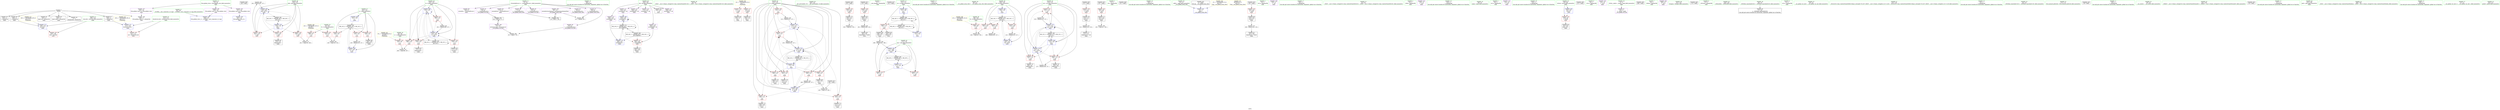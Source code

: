 digraph "SVFG" {
	label="SVFG";

	Node0x557d94ae6d80 [shape=record,color=grey,label="{NodeID: 0\nNullPtr}"];
	Node0x557d94ae6d80 -> Node0x557d94c03500[style=solid];
	Node0x557d94ae6d80 -> Node0x557d94c03600[style=solid];
	Node0x557d94ae6d80 -> Node0x557d94c036d0[style=solid];
	Node0x557d94ae6d80 -> Node0x557d94c037a0[style=solid];
	Node0x557d94ae6d80 -> Node0x557d94c03870[style=solid];
	Node0x557d94ae6d80 -> Node0x557d94c03940[style=solid];
	Node0x557d94ae6d80 -> Node0x557d94c09950[style=solid];
	Node0x557d94c34b10 [shape=record,color=black,label="{NodeID: 346\n140 = PHI()\n}"];
	Node0x557d94c11050 [shape=record,color=grey,label="{NodeID: 263\n302 = Binary(301, 157, )\n}"];
	Node0x557d94c11050 -> Node0x557d94c0ad00[style=solid];
	Node0x557d94c0a9c0 [shape=record,color=blue,label="{NodeID: 180\n123\<--126\nk\<--\nmain\n}"];
	Node0x557d94c0a9c0 -> Node0x557d94c08f30[style=dashed];
	Node0x557d94c0a9c0 -> Node0x557d94c09000[style=dashed];
	Node0x557d94c0a9c0 -> Node0x557d94c090d0[style=dashed];
	Node0x557d94c0a9c0 -> Node0x557d94c091a0[style=dashed];
	Node0x557d94c0a9c0 -> Node0x557d94c0a9c0[style=dashed];
	Node0x557d94c0a9c0 -> Node0x557d94c0ab60[style=dashed];
	Node0x557d94c0a9c0 -> Node0x557d94c1e800[style=dashed];
	Node0x557d94c01ca0 [shape=record,color=purple,label="{NodeID: 97\n84\<--8\n\<--_Z5wordsB5cxx11\n__cxx_global_array_dtor\n}"];
	Node0x557d94c01ca0 -> Node0x557d94c11350[style=solid];
	Node0x557d94bf2040 [shape=record,color=green,label="{NodeID: 14\n169\<--1\n\<--dummyObj\nCan only get source location for instruction, argument, global var or function.}"];
	Node0x557d94c02890 [shape=record,color=purple,label="{NodeID: 111\n218\<--105\narrayidx33\<--ok\nmain\n}"];
	Node0x557d94c02890 -> Node0x557d94c0a0d0[style=solid];
	Node0x557d94bf0c80 [shape=record,color=green,label="{NodeID: 28\n59\<--60\n_ZNSt7__cxx1112basic_stringIcSt11char_traitsIcESaIcEEC1Ev\<--_ZNSt7__cxx1112basic_stringIcSt11char_traitsIcESaIcEEC1Ev_field_insensitive\n}"];
	Node0x557d94c07c80 [shape=record,color=red,label="{NodeID: 125\n155\<--101\n\<--i\nmain\n}"];
	Node0x557d94c07c80 -> Node0x557d94c0ffd0[style=solid];
	Node0x557d94c016f0 [shape=record,color=green,label="{NodeID: 42\n111\<--112\nehselector.slot\<--ehselector.slot_field_insensitive\nmain\n}"];
	Node0x557d94c016f0 -> Node0x557d94c08090[style=solid];
	Node0x557d94c016f0 -> Node0x557d94c0a340[style=solid];
	Node0x557d94c25620 [shape=record,color=yellow,style=double,label="{NodeID: 305\n4V_1 = ENCHI(MR_4V_0)\npts\{1 \}\nFun[main]}"];
	Node0x557d94c25620 -> Node0x557d94c07530[style=dashed];
	Node0x557d94c25620 -> Node0x557d94c07600[style=dashed];
	Node0x557d94c087e0 [shape=record,color=red,label="{NodeID: 139\n221\<--115\n\<--j\nmain\n}"];
	Node0x557d94c087e0 -> Node0x557d94c105d0[style=solid];
	Node0x557d94c03300 [shape=record,color=green,label="{NodeID: 56\n340\<--341\n__gxx_personality_v0\<--__gxx_personality_v0_field_insensitive\n}"];
	Node0x557d94c09340 [shape=record,color=red,label="{NodeID: 153\n202\<--201\n\<--call23\nmain\n}"];
	Node0x557d94c09340 -> Node0x557d94c04190[style=solid];
	Node0x557d94c03f20 [shape=record,color=black,label="{NodeID: 70\n186\<--185\nconv15\<--\nmain\n}"];
	Node0x557d94c0fcd0 [shape=record,color=grey,label="{NodeID: 250\n281 = Binary(280, 216, )\n}"];
	Node0x557d94c0fcd0 -> Node0x557d94c04c20[style=solid];
	Node0x557d94c09f30 [shape=record,color=blue,label="{NodeID: 167\n115\<--126\nj\<--\nmain\n}"];
	Node0x557d94c09f30 -> Node0x557d94c083d0[style=dashed];
	Node0x557d94c09f30 -> Node0x557d94c084a0[style=dashed];
	Node0x557d94c09f30 -> Node0x557d94c08570[style=dashed];
	Node0x557d94c09f30 -> Node0x557d94c088b0[style=dashed];
	Node0x557d94c09f30 -> Node0x557d94c08980[style=dashed];
	Node0x557d94c09f30 -> Node0x557d94c0a000[style=dashed];
	Node0x557d94c09f30 -> Node0x557d94c0a680[style=dashed];
	Node0x557d94c09f30 -> Node0x557d94c1d400[style=dashed];
	Node0x557d94c04a80 [shape=record,color=black,label="{NodeID: 84\n277\<--276\nconv60\<--\nmain\n}"];
	Node0x557d94be2bd0 [shape=record,color=green,label="{NodeID: 1\n7\<--1\n__dso_handle\<--dummyObj\nGlob }"];
	Node0x557d94c34c10 [shape=record,color=black,label="{NodeID: 347\n141 = PHI()\n}"];
	Node0x557d94c111d0 [shape=record,color=grey,label="{NodeID: 264\n146 = cmp(144, 145, )\n}"];
	Node0x557d94c0aa90 [shape=record,color=blue,label="{NodeID: 181\n121\<--168\nco\<--\nmain\n}"];
	Node0x557d94c0aa90 -> Node0x557d94c22d00[style=dashed];
	Node0x557d94c01d70 [shape=record,color=purple,label="{NodeID: 98\n150\<--8\narrayidx\<--_Z5wordsB5cxx11\nmain\n}"];
	Node0x557d94bf2110 [shape=record,color=green,label="{NodeID: 15\n170\<--1\n\<--dummyObj\nCan only get source location for instruction, argument, global var or function.}"];
	Node0x557d94c02960 [shape=record,color=purple,label="{NodeID: 112\n240\<--105\narrayidx38\<--ok\nmain\n}"];
	Node0x557d94bf0d50 [shape=record,color=green,label="{NodeID: 29\n66\<--67\n__cxx_global_array_dtor\<--__cxx_global_array_dtor_field_insensitive\n}"];
	Node0x557d94c07d50 [shape=record,color=red,label="{NodeID: 126\n162\<--103\n\<--i6\nmain\n}"];
	Node0x557d94c07d50 -> Node0x557d94c06770[style=solid];
	Node0x557d94c017c0 [shape=record,color=green,label="{NodeID: 43\n113\<--114\ncur\<--cur_field_insensitive\nmain\n}"];
	Node0x557d94c017c0 -> Node0x557d94c08160[style=solid];
	Node0x557d94c017c0 -> Node0x557d94c08230[style=solid];
	Node0x557d94c017c0 -> Node0x557d94c08300[style=solid];
	Node0x557d94c017c0 -> Node0x557d94c09e60[style=solid];
	Node0x557d94c017c0 -> Node0x557d94c0a410[style=solid];
	Node0x557d94c017c0 -> Node0x557d94c0a4e0[style=solid];
	Node0x557d94c088b0 [shape=record,color=red,label="{NodeID: 140\n241\<--115\n\<--j\nmain\n}"];
	Node0x557d94c088b0 -> Node0x557d94c04670[style=solid];
	Node0x557d94c03400 [shape=record,color=green,label="{NodeID: 57\n26\<--352\n_GLOBAL__sub_I_hansonw_0_0.cpp\<--_GLOBAL__sub_I_hansonw_0_0.cpp_field_insensitive\n}"];
	Node0x557d94c03400 -> Node0x557d94c09850[style=solid];
	Node0x557d94c09410 [shape=record,color=red,label="{NodeID: 154\n213\<--212\n\<--call30\nmain\n}"];
	Node0x557d94c09410 -> Node0x557d94c04400[style=solid];
	Node0x557d94c03ff0 [shape=record,color=black,label="{NodeID: 71\n191\<--190\nconv18\<--\nmain\n}"];
	Node0x557d94c03ff0 -> Node0x557d94c065f0[style=solid];
	Node0x557d94c0fe50 [shape=record,color=grey,label="{NodeID: 251\n233 = Binary(232, 157, )\n}"];
	Node0x557d94c0fe50 -> Node0x557d94c0a410[style=solid];
	Node0x557d94c0a000 [shape=record,color=blue,label="{NodeID: 168\n115\<--196\nj\<--inc20\nmain\n}"];
	Node0x557d94c0a000 -> Node0x557d94c08640[style=dashed];
	Node0x557d94c0a000 -> Node0x557d94c08710[style=dashed];
	Node0x557d94c0a000 -> Node0x557d94c087e0[style=dashed];
	Node0x557d94c0a000 -> Node0x557d94c08980[style=dashed];
	Node0x557d94c0a000 -> Node0x557d94c0a1a0[style=dashed];
	Node0x557d94c0a000 -> Node0x557d94c0a680[style=dashed];
	Node0x557d94c04b50 [shape=record,color=black,label="{NodeID: 85\n280\<--279\nconv63\<--\nmain\n}"];
	Node0x557d94c04b50 -> Node0x557d94c0fcd0[style=solid];
	Node0x557d94be3b40 [shape=record,color=green,label="{NodeID: 2\n11\<--1\n.str\<--dummyObj\nGlob }"];
	Node0x557d94c34ce0 [shape=record,color=black,label="{NodeID: 348\n151 = PHI()\n}"];
	Node0x557d94c11350 [shape=record,color=grey,label="{NodeID: 265\n85 = cmp(80, 84, )\n}"];
	Node0x557d94c0ab60 [shape=record,color=blue,label="{NodeID: 182\n123\<--291\nk\<--inc70\nmain\n}"];
	Node0x557d94c0ab60 -> Node0x557d94c08f30[style=dashed];
	Node0x557d94c0ab60 -> Node0x557d94c09000[style=dashed];
	Node0x557d94c0ab60 -> Node0x557d94c090d0[style=dashed];
	Node0x557d94c0ab60 -> Node0x557d94c091a0[style=dashed];
	Node0x557d94c0ab60 -> Node0x557d94c0a9c0[style=dashed];
	Node0x557d94c0ab60 -> Node0x557d94c0ab60[style=dashed];
	Node0x557d94c0ab60 -> Node0x557d94c1e800[style=dashed];
	Node0x557d94c01e40 [shape=record,color=purple,label="{NodeID: 99\n275\<--8\narrayidx59\<--_Z5wordsB5cxx11\nmain\n}"];
	Node0x557d94bf1aa0 [shape=record,color=green,label="{NodeID: 16\n193\<--1\n\<--dummyObj\nCan only get source location for instruction, argument, global var or function.}"];
	Node0x557d94c1ca00 [shape=record,color=black,label="{NodeID: 279\nMR_16V_3 = PHI(MR_16V_4, MR_16V_2, )\npts\{104 \}\n}"];
	Node0x557d94c1ca00 -> Node0x557d94c07d50[style=dashed];
	Node0x557d94c1ca00 -> Node0x557d94c07e20[style=dashed];
	Node0x557d94c1ca00 -> Node0x557d94c07ef0[style=dashed];
	Node0x557d94c1ca00 -> Node0x557d94c0add0[style=dashed];
	Node0x557d94c02a30 [shape=record,color=purple,label="{NodeID: 113\n248\<--105\narrayidx45\<--ok\nmain\n}"];
	Node0x557d94c02a30 -> Node0x557d94c0a5b0[style=solid];
	Node0x557d94bf0e20 [shape=record,color=green,label="{NodeID: 30\n73\<--74\n.addr\<--.addr_field_insensitive\n__cxx_global_array_dtor\n}"];
	Node0x557d94bf0e20 -> Node0x557d94c09a50[style=solid];
	Node0x557d94c07e20 [shape=record,color=red,label="{NodeID: 127\n305\<--103\n\<--i6\nmain\n}"];
	Node0x557d94c07e20 -> Node0x557d94c10ed0[style=solid];
	Node0x557d94c01890 [shape=record,color=green,label="{NodeID: 44\n115\<--116\nj\<--j_field_insensitive\nmain\n}"];
	Node0x557d94c01890 -> Node0x557d94c083d0[style=solid];
	Node0x557d94c01890 -> Node0x557d94c084a0[style=solid];
	Node0x557d94c01890 -> Node0x557d94c08570[style=solid];
	Node0x557d94c01890 -> Node0x557d94c08640[style=solid];
	Node0x557d94c01890 -> Node0x557d94c08710[style=solid];
	Node0x557d94c01890 -> Node0x557d94c087e0[style=solid];
	Node0x557d94c01890 -> Node0x557d94c088b0[style=solid];
	Node0x557d94c01890 -> Node0x557d94c08980[style=solid];
	Node0x557d94c01890 -> Node0x557d94c09f30[style=solid];
	Node0x557d94c01890 -> Node0x557d94c0a000[style=solid];
	Node0x557d94c01890 -> Node0x557d94c0a1a0[style=solid];
	Node0x557d94c01890 -> Node0x557d94c0a680[style=solid];
	Node0x557d94c25810 [shape=record,color=yellow,style=double,label="{NodeID: 307\n8V_1 = ENCHI(MR_8V_0)\npts\{96 \}\nFun[main]}"];
	Node0x557d94c25810 -> Node0x557d94c077a0[style=dashed];
	Node0x557d94c08980 [shape=record,color=red,label="{NodeID: 141\n252\<--115\n\<--j\nmain\n}"];
	Node0x557d94c08980 -> Node0x557d94c10bd0[style=solid];
	Node0x557d94c03500 [shape=record,color=black,label="{NodeID: 58\n2\<--3\ndummyVal\<--dummyVal\n}"];
	Node0x557d94c26450 [shape=record,color=yellow,style=double,label="{NodeID: 321\nRETMU(2V_2)\npts\{74 \}\nFun[__cxx_global_array_dtor]}"];
	Node0x557d94c094e0 [shape=record,color=red,label="{NodeID: 155\n244\<--243\n\<--call41\nmain\n}"];
	Node0x557d94c094e0 -> Node0x557d94c04740[style=solid];
	Node0x557d94c040c0 [shape=record,color=black,label="{NodeID: 72\n200\<--199\nconv21\<--\nmain\n}"];
	Node0x557d94c0ffd0 [shape=record,color=grey,label="{NodeID: 252\n156 = Binary(155, 157, )\n}"];
	Node0x557d94c0ffd0 -> Node0x557d94c09cc0[style=solid];
	Node0x557d94c0a0d0 [shape=record,color=blue,label="{NodeID: 169\n218\<--220\narrayidx33\<--\nmain\n}"];
	Node0x557d94c0a0d0 -> Node0x557d94c0a0d0[style=dashed];
	Node0x557d94c0a0d0 -> Node0x557d94c1b600[style=dashed];
	Node0x557d94c04c20 [shape=record,color=black,label="{NodeID: 86\n282\<--281\nidxprom65\<--sub64\nmain\n}"];
	Node0x557d94befff0 [shape=record,color=green,label="{NodeID: 3\n13\<--1\n.str.2\<--dummyObj\nGlob }"];
	Node0x557d94c34db0 [shape=record,color=black,label="{NodeID: 349\n201 = PHI()\n}"];
	Node0x557d94c34db0 -> Node0x557d94c09340[style=solid];
	Node0x557d94c114d0 [shape=record,color=grey,label="{NodeID: 266\n63 = cmp(57, 62, )\n}"];
	Node0x557d94c0ac30 [shape=record,color=blue,label="{NodeID: 183\n117\<--298\nans\<--add\nmain\n}"];
	Node0x557d94c0ac30 -> Node0x557d94c08a50[style=dashed];
	Node0x557d94c0ac30 -> Node0x557d94c08b20[style=dashed];
	Node0x557d94c0ac30 -> Node0x557d94c0ac30[style=dashed];
	Node0x557d94c0ac30 -> Node0x557d94c1d900[style=dashed];
	Node0x557d94c01f10 [shape=record,color=purple,label="{NodeID: 100\n128\<--11\n\<--.str\nmain\n}"];
	Node0x557d94bf1b70 [shape=record,color=green,label="{NodeID: 17\n205\<--1\n\<--dummyObj\nCan only get source location for instruction, argument, global var or function.}"];
	Node0x557d94c1cf00 [shape=record,color=black,label="{NodeID: 280\nMR_22V_2 = PHI(MR_22V_4, MR_22V_1, )\npts\{114 \}\n}"];
	Node0x557d94c1cf00 -> Node0x557d94c09e60[style=dashed];
	Node0x557d94c02b00 [shape=record,color=purple,label="{NodeID: 114\n272\<--105\narrayidx57\<--ok\nmain\n}"];
	Node0x557d94bf0ef0 [shape=record,color=green,label="{NodeID: 31\n82\<--83\n_ZNSt7__cxx1112basic_stringIcSt11char_traitsIcESaIcEED1Ev\<--_ZNSt7__cxx1112basic_stringIcSt11char_traitsIcESaIcEED1Ev_field_insensitive\n}"];
	Node0x557d94c07ef0 [shape=record,color=red,label="{NodeID: 128\n314\<--103\n\<--i6\nmain\n}"];
	Node0x557d94c07ef0 -> Node0x557d94c10d50[style=solid];
	Node0x557d94c01960 [shape=record,color=green,label="{NodeID: 45\n117\<--118\nans\<--ans_field_insensitive\nmain\n}"];
	Node0x557d94c01960 -> Node0x557d94c08a50[style=solid];
	Node0x557d94c01960 -> Node0x557d94c08b20[style=solid];
	Node0x557d94c01960 -> Node0x557d94c0a750[style=solid];
	Node0x557d94c01960 -> Node0x557d94c0ac30[style=solid];
	Node0x557d94c258f0 [shape=record,color=yellow,style=double,label="{NodeID: 308\n10V_1 = ENCHI(MR_10V_0)\npts\{98 \}\nFun[main]}"];
	Node0x557d94c258f0 -> Node0x557d94c07870[style=dashed];
	Node0x557d94c258f0 -> Node0x557d94c07940[style=dashed];
	Node0x557d94c08a50 [shape=record,color=red,label="{NodeID: 142\n297\<--117\n\<--ans\nmain\n}"];
	Node0x557d94c08a50 -> Node0x557d94c108d0[style=solid];
	Node0x557d94c03600 [shape=record,color=black,label="{NodeID: 59\n225\<--3\n\<--dummyVal\nmain\n}"];
	Node0x557d94c095b0 [shape=record,color=red,label="{NodeID: 156\n279\<--278\n\<--call62\nmain\n}"];
	Node0x557d94c095b0 -> Node0x557d94c04b50[style=solid];
	Node0x557d94c04190 [shape=record,color=black,label="{NodeID: 73\n203\<--202\nconv24\<--\nmain\n}"];
	Node0x557d94c04190 -> Node0x557d94c06bf0[style=solid];
	Node0x557d94c10150 [shape=record,color=grey,label="{NodeID: 253\n237 = Binary(236, 157, )\n}"];
	Node0x557d94c10150 -> Node0x557d94c0a4e0[style=solid];
	Node0x557d94c0a1a0 [shape=record,color=blue,label="{NodeID: 170\n115\<--222\nj\<--inc34\nmain\n}"];
	Node0x557d94c0a1a0 -> Node0x557d94c08640[style=dashed];
	Node0x557d94c0a1a0 -> Node0x557d94c08710[style=dashed];
	Node0x557d94c0a1a0 -> Node0x557d94c087e0[style=dashed];
	Node0x557d94c0a1a0 -> Node0x557d94c08980[style=dashed];
	Node0x557d94c0a1a0 -> Node0x557d94c0a1a0[style=dashed];
	Node0x557d94c0a1a0 -> Node0x557d94c0a680[style=dashed];
	Node0x557d94c04cf0 [shape=record,color=black,label="{NodeID: 87\n285\<--284\ntobool\<--\nmain\n}"];
	Node0x557d94bf0110 [shape=record,color=green,label="{NodeID: 4\n15\<--1\nstdin\<--dummyObj\nGlob }"];
	Node0x557d94c34f10 [shape=record,color=black,label="{NodeID: 350\n212 = PHI()\n}"];
	Node0x557d94c34f10 -> Node0x557d94c09410[style=solid];
	Node0x557d94c06470 [shape=record,color=grey,label="{NodeID: 267\n183 = cmp(179, 180, )\n}"];
	Node0x557d94c0ad00 [shape=record,color=blue,label="{NodeID: 184\n119\<--302\nj49\<--inc75\nmain\n}"];
	Node0x557d94c0ad00 -> Node0x557d94c08bf0[style=dashed];
	Node0x557d94c0ad00 -> Node0x557d94c08cc0[style=dashed];
	Node0x557d94c0ad00 -> Node0x557d94c08d90[style=dashed];
	Node0x557d94c0ad00 -> Node0x557d94c0ad00[style=dashed];
	Node0x557d94c0ad00 -> Node0x557d94c1de00[style=dashed];
	Node0x557d94c01fe0 [shape=record,color=purple,label="{NodeID: 101\n129\<--13\n\<--.str.2\nmain\n}"];
	Node0x557d94bf1c40 [shape=record,color=green,label="{NodeID: 18\n216\<--1\n\<--dummyObj\nCan only get source location for instruction, argument, global var or function.}"];
	Node0x557d94c1d400 [shape=record,color=black,label="{NodeID: 281\nMR_24V_2 = PHI(MR_24V_4, MR_24V_1, )\npts\{116 \}\n}"];
	Node0x557d94c1d400 -> Node0x557d94c09f30[style=dashed];
	Node0x557d94c07460 [shape=record,color=purple,label="{NodeID: 115\n283\<--105\narrayidx66\<--ok\nmain\n}"];
	Node0x557d94c07460 -> Node0x557d94c09680[style=solid];
	Node0x557d94bf0fc0 [shape=record,color=green,label="{NodeID: 32\n90\<--91\nmain\<--main_field_insensitive\n}"];
	Node0x557d94c21a00 [shape=record,color=black,label="{NodeID: 295\nMR_14V_3 = PHI(MR_14V_4, MR_14V_2, )\npts\{102 \}\n}"];
	Node0x557d94c21a00 -> Node0x557d94c07ae0[style=dashed];
	Node0x557d94c21a00 -> Node0x557d94c07bb0[style=dashed];
	Node0x557d94c21a00 -> Node0x557d94c07c80[style=dashed];
	Node0x557d94c21a00 -> Node0x557d94c09cc0[style=dashed];
	Node0x557d94c07fc0 [shape=record,color=red,label="{NodeID: 129\n320\<--109\nexn\<--exn.slot\nmain\n}"];
	Node0x557d94c01a30 [shape=record,color=green,label="{NodeID: 46\n119\<--120\nj49\<--j49_field_insensitive\nmain\n}"];
	Node0x557d94c01a30 -> Node0x557d94c08bf0[style=solid];
	Node0x557d94c01a30 -> Node0x557d94c08cc0[style=solid];
	Node0x557d94c01a30 -> Node0x557d94c08d90[style=solid];
	Node0x557d94c01a30 -> Node0x557d94c0a820[style=solid];
	Node0x557d94c01a30 -> Node0x557d94c0ad00[style=solid];
	Node0x557d94c259d0 [shape=record,color=yellow,style=double,label="{NodeID: 309\n12V_1 = ENCHI(MR_12V_0)\npts\{100 \}\nFun[main]}"];
	Node0x557d94c259d0 -> Node0x557d94c07a10[style=dashed];
	Node0x557d94c08b20 [shape=record,color=red,label="{NodeID: 143\n307\<--117\n\<--ans\nmain\n}"];
	Node0x557d94c036d0 [shape=record,color=black,label="{NodeID: 60\n226\<--3\n\<--dummyVal\nmain\n}"];
	Node0x557d94c036d0 -> Node0x557d94c0a270[style=solid];
	Node0x557d94c09680 [shape=record,color=red,label="{NodeID: 157\n284\<--283\n\<--arrayidx66\nmain\n}"];
	Node0x557d94c09680 -> Node0x557d94c04cf0[style=solid];
	Node0x557d94c04260 [shape=record,color=black,label="{NodeID: 74\n208\<--207\nidxprom26\<--\nmain\n}"];
	Node0x557d94c102d0 [shape=record,color=grey,label="{NodeID: 254\n291 = Binary(290, 157, )\n}"];
	Node0x557d94c102d0 -> Node0x557d94c0ab60[style=solid];
	Node0x557d94c0a270 [shape=record,color=blue,label="{NodeID: 171\n109\<--226\nexn.slot\<--\nmain\n}"];
	Node0x557d94c0a270 -> Node0x557d94c07fc0[style=dashed];
	Node0x557d94c04dc0 [shape=record,color=black,label="{NodeID: 88\n295\<--294\ntobool72\<--\nmain\n}"];
	Node0x557d94bf01a0 [shape=record,color=green,label="{NodeID: 5\n16\<--1\n.str.3\<--dummyObj\nGlob }"];
	Node0x557d94c35010 [shape=record,color=black,label="{NodeID: 351\n278 = PHI()\n}"];
	Node0x557d94c35010 -> Node0x557d94c095b0[style=solid];
	Node0x557d94c065f0 [shape=record,color=grey,label="{NodeID: 268\n192 = cmp(191, 193, )\n}"];
	Node0x557d94c0add0 [shape=record,color=blue,label="{NodeID: 185\n103\<--315\ni6\<--inc81\nmain\n}"];
	Node0x557d94c0add0 -> Node0x557d94c1ca00[style=dashed];
	Node0x557d94c020b0 [shape=record,color=purple,label="{NodeID: 102\n134\<--16\n\<--.str.3\nmain\n}"];
	Node0x557d94bf1d10 [shape=record,color=green,label="{NodeID: 19\n220\<--1\n\<--dummyObj\nCan only get source location for instruction, argument, global var or function.}"];
	Node0x557d94c1d900 [shape=record,color=black,label="{NodeID: 282\nMR_26V_2 = PHI(MR_26V_4, MR_26V_1, )\npts\{118 \}\n}"];
	Node0x557d94c1d900 -> Node0x557d94c0a750[style=dashed];
	Node0x557d94c07530 [shape=record,color=red,label="{NodeID: 116\n127\<--15\n\<--stdin\nmain\n}"];
	Node0x557d94c07530 -> Node0x557d94c03be0[style=solid];
	Node0x557d94bf1090 [shape=record,color=green,label="{NodeID: 33\n93\<--94\nretval\<--retval_field_insensitive\nmain\n}"];
	Node0x557d94bf1090 -> Node0x557d94c076d0[style=solid];
	Node0x557d94bf1090 -> Node0x557d94c09b20[style=solid];
	Node0x557d94c08090 [shape=record,color=red,label="{NodeID: 130\n321\<--111\nsel\<--ehselector.slot\nmain\n}"];
	Node0x557d94c01b00 [shape=record,color=green,label="{NodeID: 47\n121\<--122\nco\<--co_field_insensitive\nmain\n}"];
	Node0x557d94c01b00 -> Node0x557d94c08e60[style=solid];
	Node0x557d94c01b00 -> Node0x557d94c0a8f0[style=solid];
	Node0x557d94c01b00 -> Node0x557d94c0aa90[style=solid];
	Node0x557d94c08bf0 [shape=record,color=red,label="{NodeID: 144\n259\<--119\n\<--j49\nmain\n}"];
	Node0x557d94c08bf0 -> Node0x557d94c06a70[style=solid];
	Node0x557d94c037a0 [shape=record,color=black,label="{NodeID: 61\n228\<--3\n\<--dummyVal\nmain\n}"];
	Node0x557d94c037a0 -> Node0x557d94c0a340[style=solid];
	Node0x557d94c09750 [shape=record,color=blue,label="{NodeID: 158\n357\<--25\nllvm.global_ctors_0\<--\nGlob }"];
	Node0x557d94c04330 [shape=record,color=black,label="{NodeID: 75\n211\<--210\nconv28\<--\nmain\n}"];
	Node0x557d94c33150 [shape=record,color=black,label="{NodeID: 338\n137 = PHI()\n}"];
	Node0x557d94c10450 [shape=record,color=grey,label="{NodeID: 255\n215 = Binary(214, 216, )\n}"];
	Node0x557d94c10450 -> Node0x557d94c044d0[style=solid];
	Node0x557d94c0a340 [shape=record,color=blue,label="{NodeID: 172\n111\<--228\nehselector.slot\<--\nmain\n}"];
	Node0x557d94c0a340 -> Node0x557d94c08090[style=dashed];
	Node0x557d94c04e90 [shape=record,color=black,label="{NodeID: 89\n296\<--294\nconv73\<--\nmain\n}"];
	Node0x557d94c04e90 -> Node0x557d94c108d0[style=solid];
	Node0x557d94bf0620 [shape=record,color=green,label="{NodeID: 6\n18\<--1\n.str.4\<--dummyObj\nGlob }"];
	Node0x557d94c35110 [shape=record,color=black,label="{NodeID: 352\n72 = PHI()\n0th arg __cxx_global_array_dtor }"];
	Node0x557d94c35110 -> Node0x557d94c09a50[style=solid];
	Node0x557d94c06770 [shape=record,color=grey,label="{NodeID: 269\n164 = cmp(162, 163, )\n}"];
	Node0x557d94c02180 [shape=record,color=purple,label="{NodeID: 103\n135\<--18\n\<--.str.4\nmain\n}"];
	Node0x557d94bf25d0 [shape=record,color=green,label="{NodeID: 20\n4\<--6\n_ZStL8__ioinit\<--_ZStL8__ioinit_field_insensitive\nGlob }"];
	Node0x557d94bf25d0 -> Node0x557d94c05030[style=solid];
	Node0x557d94c1de00 [shape=record,color=black,label="{NodeID: 283\nMR_28V_2 = PHI(MR_28V_4, MR_28V_1, )\npts\{120 \}\n}"];
	Node0x557d94c1de00 -> Node0x557d94c0a820[style=dashed];
	Node0x557d94c07600 [shape=record,color=red,label="{NodeID: 117\n133\<--20\n\<--stdout\nmain\n}"];
	Node0x557d94c07600 -> Node0x557d94c03cb0[style=solid];
	Node0x557d94c011f0 [shape=record,color=green,label="{NodeID: 34\n95\<--96\nL\<--L_field_insensitive\nmain\n}"];
	Node0x557d94c011f0 -> Node0x557d94c077a0[style=solid];
	Node0x557d94c08160 [shape=record,color=red,label="{NodeID: 131\n207\<--113\n\<--cur\nmain\n}"];
	Node0x557d94c08160 -> Node0x557d94c04260[style=solid];
	Node0x557d94c02bf0 [shape=record,color=green,label="{NodeID: 48\n123\<--124\nk\<--k_field_insensitive\nmain\n}"];
	Node0x557d94c02bf0 -> Node0x557d94c08f30[style=solid];
	Node0x557d94c02bf0 -> Node0x557d94c09000[style=solid];
	Node0x557d94c02bf0 -> Node0x557d94c090d0[style=solid];
	Node0x557d94c02bf0 -> Node0x557d94c091a0[style=solid];
	Node0x557d94c02bf0 -> Node0x557d94c0a9c0[style=solid];
	Node0x557d94c02bf0 -> Node0x557d94c0ab60[style=solid];
	Node0x557d94c08cc0 [shape=record,color=red,label="{NodeID: 145\n273\<--119\n\<--j49\nmain\n}"];
	Node0x557d94c08cc0 -> Node0x557d94c049b0[style=solid];
	Node0x557d94c03870 [shape=record,color=black,label="{NodeID: 62\n322\<--3\nlpad.val\<--dummyVal\nmain\n}"];
	Node0x557d94c09850 [shape=record,color=blue,label="{NodeID: 159\n358\<--26\nllvm.global_ctors_1\<--_GLOBAL__sub_I_hansonw_0_0.cpp\nGlob }"];
	Node0x557d94c04400 [shape=record,color=black,label="{NodeID: 76\n214\<--213\nconv31\<--\nmain\n}"];
	Node0x557d94c04400 -> Node0x557d94c10450[style=solid];
	Node0x557d94c34340 [shape=record,color=black,label="{NodeID: 339\n309 = PHI()\n}"];
	Node0x557d94c105d0 [shape=record,color=grey,label="{NodeID: 256\n222 = Binary(221, 157, )\n}"];
	Node0x557d94c105d0 -> Node0x557d94c0a1a0[style=solid];
	Node0x557d94c0a410 [shape=record,color=blue,label="{NodeID: 173\n113\<--233\ncur\<--inc35\nmain\n}"];
	Node0x557d94c0a410 -> Node0x557d94c08160[style=dashed];
	Node0x557d94c0a410 -> Node0x557d94c08230[style=dashed];
	Node0x557d94c0a410 -> Node0x557d94c08300[style=dashed];
	Node0x557d94c0a410 -> Node0x557d94c0a410[style=dashed];
	Node0x557d94c0a410 -> Node0x557d94c0a4e0[style=dashed];
	Node0x557d94c0a410 -> Node0x557d94c1cf00[style=dashed];
	Node0x557d94c04f60 [shape=record,color=black,label="{NodeID: 90\n92\<--318\nmain_ret\<--\nmain\n}"];
	Node0x557d94bf06b0 [shape=record,color=green,label="{NodeID: 7\n20\<--1\nstdout\<--dummyObj\nGlob }"];
	Node0x557d94c068f0 [shape=record,color=grey,label="{NodeID: 270\n268 = cmp(266, 267, )\n}"];
	Node0x557d94c02250 [shape=record,color=purple,label="{NodeID: 104\n308\<--22\n\<--.str.5\nmain\n}"];
	Node0x557d94bf26a0 [shape=record,color=green,label="{NodeID: 21\n8\<--10\n_Z5wordsB5cxx11\<--_Z5wordsB5cxx11_field_insensitive\nGlob }"];
	Node0x557d94bf26a0 -> Node0x557d94c05100[style=solid];
	Node0x557d94bf26a0 -> Node0x557d94c051d0[style=solid];
	Node0x557d94bf26a0 -> Node0x557d94c052a0[style=solid];
	Node0x557d94bf26a0 -> Node0x557d94c05370[style=solid];
	Node0x557d94bf26a0 -> Node0x557d94c01bd0[style=solid];
	Node0x557d94bf26a0 -> Node0x557d94c01ca0[style=solid];
	Node0x557d94bf26a0 -> Node0x557d94c01d70[style=solid];
	Node0x557d94bf26a0 -> Node0x557d94c01e40[style=solid];
	Node0x557d94c1e300 [shape=record,color=black,label="{NodeID: 284\nMR_30V_2 = PHI(MR_30V_3, MR_30V_1, )\npts\{122 \}\n}"];
	Node0x557d94c1e300 -> Node0x557d94c0a8f0[style=dashed];
	Node0x557d94c1e300 -> Node0x557d94c1e300[style=dashed];
	Node0x557d94c076d0 [shape=record,color=red,label="{NodeID: 118\n318\<--93\n\<--retval\nmain\n}"];
	Node0x557d94c076d0 -> Node0x557d94c04f60[style=solid];
	Node0x557d94c01280 [shape=record,color=green,label="{NodeID: 35\n97\<--98\nD\<--D_field_insensitive\nmain\n}"];
	Node0x557d94c01280 -> Node0x557d94c07870[style=solid];
	Node0x557d94c01280 -> Node0x557d94c07940[style=solid];
	Node0x557d94c22d00 [shape=record,color=black,label="{NodeID: 298\nMR_30V_5 = PHI(MR_30V_6, MR_30V_4, )\npts\{122 \}\n}"];
	Node0x557d94c22d00 -> Node0x557d94c08e60[style=dashed];
	Node0x557d94c22d00 -> Node0x557d94c0a8f0[style=dashed];
	Node0x557d94c22d00 -> Node0x557d94c0aa90[style=dashed];
	Node0x557d94c22d00 -> Node0x557d94c1e300[style=dashed];
	Node0x557d94c22d00 -> Node0x557d94c22d00[style=dashed];
	Node0x557d94c08230 [shape=record,color=red,label="{NodeID: 132\n232\<--113\n\<--cur\nmain\n}"];
	Node0x557d94c08230 -> Node0x557d94c0fe50[style=solid];
	Node0x557d94c02cc0 [shape=record,color=green,label="{NodeID: 49\n131\<--132\nfreopen\<--freopen_field_insensitive\n}"];
	Node0x557d94c25c70 [shape=record,color=yellow,style=double,label="{NodeID: 312\n18V_1 = ENCHI(MR_18V_0)\npts\{110 \}\nFun[main]}"];
	Node0x557d94c25c70 -> Node0x557d94c0a270[style=dashed];
	Node0x557d94c08d90 [shape=record,color=red,label="{NodeID: 146\n301\<--119\n\<--j49\nmain\n}"];
	Node0x557d94c08d90 -> Node0x557d94c11050[style=solid];
	Node0x557d94c03940 [shape=record,color=black,label="{NodeID: 63\n323\<--3\nlpad.val83\<--dummyVal\nmain\n}"];
	Node0x557d94c09950 [shape=record,color=blue, style = dotted,label="{NodeID: 160\n359\<--3\nllvm.global_ctors_2\<--dummyVal\nGlob }"];
	Node0x557d94c044d0 [shape=record,color=black,label="{NodeID: 77\n217\<--215\nidxprom32\<--sub\nmain\n}"];
	Node0x557d94c34410 [shape=record,color=black,label="{NodeID: 340\n174 = PHI()\n}"];
	Node0x557d94c10750 [shape=record,color=grey,label="{NodeID: 257\n246 = Binary(245, 216, )\n}"];
	Node0x557d94c10750 -> Node0x557d94c04810[style=solid];
	Node0x557d94c0a4e0 [shape=record,color=blue,label="{NodeID: 174\n113\<--237\ncur\<--inc36\nmain\n}"];
	Node0x557d94c0a4e0 -> Node0x557d94c08160[style=dashed];
	Node0x557d94c0a4e0 -> Node0x557d94c08230[style=dashed];
	Node0x557d94c0a4e0 -> Node0x557d94c08300[style=dashed];
	Node0x557d94c0a4e0 -> Node0x557d94c0a410[style=dashed];
	Node0x557d94c0a4e0 -> Node0x557d94c0a4e0[style=dashed];
	Node0x557d94c0a4e0 -> Node0x557d94c1cf00[style=dashed];
	Node0x557d94c05030 [shape=record,color=purple,label="{NodeID: 91\n35\<--4\n\<--_ZStL8__ioinit\n__cxx_global_var_init\n}"];
	Node0x557d94bf1300 [shape=record,color=green,label="{NodeID: 8\n21\<--1\n_ZSt3cin\<--dummyObj\nGlob }"];
	Node0x557d94c06a70 [shape=record,color=grey,label="{NodeID: 271\n261 = cmp(259, 260, )\n}"];
	Node0x557d94c02320 [shape=record,color=purple,label="{NodeID: 105\n357\<--24\nllvm.global_ctors_0\<--llvm.global_ctors\nGlob }"];
	Node0x557d94c02320 -> Node0x557d94c09750[style=solid];
	Node0x557d94bf2770 [shape=record,color=green,label="{NodeID: 22\n24\<--28\nllvm.global_ctors\<--llvm.global_ctors_field_insensitive\nGlob }"];
	Node0x557d94bf2770 -> Node0x557d94c02320[style=solid];
	Node0x557d94bf2770 -> Node0x557d94c02420[style=solid];
	Node0x557d94bf2770 -> Node0x557d94c02520[style=solid];
	Node0x557d94c1e800 [shape=record,color=black,label="{NodeID: 285\nMR_32V_2 = PHI(MR_32V_3, MR_32V_1, )\npts\{124 \}\n}"];
	Node0x557d94c1e800 -> Node0x557d94c0a9c0[style=dashed];
	Node0x557d94c1e800 -> Node0x557d94c1e800[style=dashed];
	Node0x557d94c077a0 [shape=record,color=red,label="{NodeID: 119\n267\<--95\n\<--L\nmain\n}"];
	Node0x557d94c077a0 -> Node0x557d94c068f0[style=solid];
	Node0x557d94c01310 [shape=record,color=green,label="{NodeID: 36\n99\<--100\nN\<--N_field_insensitive\nmain\n}"];
	Node0x557d94c01310 -> Node0x557d94c07a10[style=solid];
	Node0x557d94c08300 [shape=record,color=red,label="{NodeID: 133\n236\<--113\n\<--cur\nmain\n}"];
	Node0x557d94c08300 -> Node0x557d94c045a0[style=solid];
	Node0x557d94c08300 -> Node0x557d94c10150[style=solid];
	Node0x557d94c02d90 [shape=record,color=green,label="{NodeID: 50\n138\<--139\n_ZNSirsERi\<--_ZNSirsERi_field_insensitive\n}"];
	Node0x557d94c25d50 [shape=record,color=yellow,style=double,label="{NodeID: 313\n20V_1 = ENCHI(MR_20V_0)\npts\{112 \}\nFun[main]}"];
	Node0x557d94c25d50 -> Node0x557d94c0a340[style=dashed];
	Node0x557d94c08e60 [shape=record,color=red,label="{NodeID: 147\n294\<--121\n\<--co\nmain\n}"];
	Node0x557d94c08e60 -> Node0x557d94c04dc0[style=solid];
	Node0x557d94c08e60 -> Node0x557d94c04e90[style=solid];
	Node0x557d94c03a10 [shape=record,color=black,label="{NodeID: 64\n37\<--38\n\<--_ZNSt8ios_base4InitD1Ev\nCan only get source location for instruction, argument, global var or function.}"];
	Node0x557d94c09a50 [shape=record,color=blue,label="{NodeID: 161\n73\<--72\n.addr\<--\n__cxx_global_array_dtor\n}"];
	Node0x557d94c045a0 [shape=record,color=black,label="{NodeID: 78\n239\<--236\nidxprom37\<--\nmain\n}"];
	Node0x557d94c344e0 [shape=record,color=black,label="{NodeID: 341\n180 = PHI()\n}"];
	Node0x557d94c344e0 -> Node0x557d94c06470[style=solid];
	Node0x557d94c108d0 [shape=record,color=grey,label="{NodeID: 258\n298 = Binary(297, 296, )\n}"];
	Node0x557d94c108d0 -> Node0x557d94c0ac30[style=solid];
	Node0x557d94c0a5b0 [shape=record,color=blue,label="{NodeID: 175\n248\<--220\narrayidx45\<--\nmain\n}"];
	Node0x557d94c0a5b0 -> Node0x557d94c1b600[style=dashed];
	Node0x557d94c05100 [shape=record,color=purple,label="{NodeID: 92\n54\<--8\n\<--_Z5wordsB5cxx11\n__cxx_global_var_init.1\n}"];
	Node0x557d94c05100 -> Node0x557d94c0f190[style=solid];
	Node0x557d94bf13d0 [shape=record,color=green,label="{NodeID: 9\n22\<--1\n.str.5\<--dummyObj\nGlob }"];
	Node0x557d94c06bf0 [shape=record,color=grey,label="{NodeID: 272\n204 = cmp(203, 205, )\n}"];
	Node0x557d94c02420 [shape=record,color=purple,label="{NodeID: 106\n358\<--24\nllvm.global_ctors_1\<--llvm.global_ctors\nGlob }"];
	Node0x557d94c02420 -> Node0x557d94c09850[style=solid];
	Node0x557d94bf2840 [shape=record,color=green,label="{NodeID: 23\n29\<--30\n__cxx_global_var_init\<--__cxx_global_var_init_field_insensitive\n}"];
	Node0x557d94c1ed00 [shape=record,color=black,label="{NodeID: 286\nMR_34V_2 = PHI(MR_34V_3, MR_34V_1, )\npts\{1060000 \}\n}"];
	Node0x557d94c1ed00 -> Node0x557d94c09680[style=dashed];
	Node0x557d94c1ed00 -> Node0x557d94c0a0d0[style=dashed];
	Node0x557d94c1ed00 -> Node0x557d94c0a5b0[style=dashed];
	Node0x557d94c1ed00 -> Node0x557d94c1b600[style=dashed];
	Node0x557d94c1ed00 -> Node0x557d94c1ed00[style=dashed];
	Node0x557d94c07870 [shape=record,color=red,label="{NodeID: 120\n145\<--97\n\<--D\nmain\n}"];
	Node0x557d94c07870 -> Node0x557d94c111d0[style=solid];
	Node0x557d94c013a0 [shape=record,color=green,label="{NodeID: 37\n101\<--102\ni\<--i_field_insensitive\nmain\n}"];
	Node0x557d94c013a0 -> Node0x557d94c07ae0[style=solid];
	Node0x557d94c013a0 -> Node0x557d94c07bb0[style=solid];
	Node0x557d94c013a0 -> Node0x557d94c07c80[style=solid];
	Node0x557d94c013a0 -> Node0x557d94c09bf0[style=solid];
	Node0x557d94c013a0 -> Node0x557d94c09cc0[style=solid];
	Node0x557d94c083d0 [shape=record,color=red,label="{NodeID: 134\n178\<--115\n\<--j\nmain\n}"];
	Node0x557d94c083d0 -> Node0x557d94c03e50[style=solid];
	Node0x557d94c02e60 [shape=record,color=green,label="{NodeID: 51\n152\<--153\n_ZStrsIcSt11char_traitsIcESaIcEERSt13basic_istreamIT_T0_ES7_RNSt7__cxx1112basic_stringIS4_S5_T1_EE\<--_ZStrsIcSt11char_traitsIcESaIcEERSt13basic_istreamIT_T0_ES7_RNSt7__cxx1112basic_stringIS4_S5_T1_EE_field_insensitive\n}"];
	Node0x557d94c08f30 [shape=record,color=red,label="{NodeID: 148\n266\<--123\n\<--k\nmain\n}"];
	Node0x557d94c08f30 -> Node0x557d94c068f0[style=solid];
	Node0x557d94c03b10 [shape=record,color=black,label="{NodeID: 65\n166\<--105\n\<--ok\nmain\n}"];
	Node0x557d94c09b20 [shape=record,color=blue,label="{NodeID: 162\n93\<--126\nretval\<--\nmain\n}"];
	Node0x557d94c09b20 -> Node0x557d94c076d0[style=dashed];
	Node0x557d94c04670 [shape=record,color=black,label="{NodeID: 79\n242\<--241\nconv39\<--\nmain\n}"];
	Node0x557d94c34640 [shape=record,color=black,label="{NodeID: 342\n187 = PHI()\n}"];
	Node0x557d94c34640 -> Node0x557d94c09270[style=solid];
	Node0x557d94c10a50 [shape=record,color=grey,label="{NodeID: 259\n196 = Binary(195, 157, )\n}"];
	Node0x557d94c10a50 -> Node0x557d94c0a000[style=solid];
	Node0x557d94c0a680 [shape=record,color=blue,label="{NodeID: 176\n115\<--253\nj\<--inc47\nmain\n}"];
	Node0x557d94c0a680 -> Node0x557d94c083d0[style=dashed];
	Node0x557d94c0a680 -> Node0x557d94c084a0[style=dashed];
	Node0x557d94c0a680 -> Node0x557d94c08570[style=dashed];
	Node0x557d94c0a680 -> Node0x557d94c088b0[style=dashed];
	Node0x557d94c0a680 -> Node0x557d94c08980[style=dashed];
	Node0x557d94c0a680 -> Node0x557d94c0a000[style=dashed];
	Node0x557d94c0a680 -> Node0x557d94c0a680[style=dashed];
	Node0x557d94c0a680 -> Node0x557d94c1d400[style=dashed];
	Node0x557d94c051d0 [shape=record,color=purple,label="{NodeID: 93\n61\<--8\n\<--_Z5wordsB5cxx11\n__cxx_global_var_init.1\n}"];
	Node0x557d94bf03e0 [shape=record,color=green,label="{NodeID: 10\n25\<--1\n\<--dummyObj\nCan only get source location for instruction, argument, global var or function.}"];
	Node0x557d94c02520 [shape=record,color=purple,label="{NodeID: 107\n359\<--24\nllvm.global_ctors_2\<--llvm.global_ctors\nGlob }"];
	Node0x557d94c02520 -> Node0x557d94c09950[style=solid];
	Node0x557d94bf2910 [shape=record,color=green,label="{NodeID: 24\n33\<--34\n_ZNSt8ios_base4InitC1Ev\<--_ZNSt8ios_base4InitC1Ev_field_insensitive\n}"];
	Node0x557d94c07940 [shape=record,color=red,label="{NodeID: 121\n260\<--97\n\<--D\nmain\n}"];
	Node0x557d94c07940 -> Node0x557d94c06a70[style=solid];
	Node0x557d94c01430 [shape=record,color=green,label="{NodeID: 38\n103\<--104\ni6\<--i6_field_insensitive\nmain\n}"];
	Node0x557d94c01430 -> Node0x557d94c07d50[style=solid];
	Node0x557d94c01430 -> Node0x557d94c07e20[style=solid];
	Node0x557d94c01430 -> Node0x557d94c07ef0[style=solid];
	Node0x557d94c01430 -> Node0x557d94c09d90[style=solid];
	Node0x557d94c01430 -> Node0x557d94c0add0[style=solid];
	Node0x557d94c084a0 [shape=record,color=red,label="{NodeID: 135\n185\<--115\n\<--j\nmain\n}"];
	Node0x557d94c084a0 -> Node0x557d94c03f20[style=solid];
	Node0x557d94c02f30 [shape=record,color=green,label="{NodeID: 52\n171\<--172\nllvm.memset.p0i8.i64\<--llvm.memset.p0i8.i64_field_insensitive\n}"];
	Node0x557d94c09000 [shape=record,color=red,label="{NodeID: 149\n270\<--123\n\<--k\nmain\n}"];
	Node0x557d94c09000 -> Node0x557d94c048e0[style=solid];
	Node0x557d94c03be0 [shape=record,color=black,label="{NodeID: 66\n130\<--127\ncall\<--\nmain\n}"];
	Node0x557d94c09bf0 [shape=record,color=blue,label="{NodeID: 163\n101\<--126\ni\<--\nmain\n}"];
	Node0x557d94c09bf0 -> Node0x557d94c21a00[style=dashed];
	Node0x557d94c04740 [shape=record,color=black,label="{NodeID: 80\n245\<--244\nconv42\<--\nmain\n}"];
	Node0x557d94c04740 -> Node0x557d94c10750[style=solid];
	Node0x557d94c34740 [shape=record,color=black,label="{NodeID: 343\n36 = PHI()\n}"];
	Node0x557d94c10bd0 [shape=record,color=grey,label="{NodeID: 260\n253 = Binary(252, 157, )\n}"];
	Node0x557d94c10bd0 -> Node0x557d94c0a680[style=solid];
	Node0x557d94c0a750 [shape=record,color=blue,label="{NodeID: 177\n117\<--126\nans\<--\nmain\n}"];
	Node0x557d94c0a750 -> Node0x557d94c08a50[style=dashed];
	Node0x557d94c0a750 -> Node0x557d94c08b20[style=dashed];
	Node0x557d94c0a750 -> Node0x557d94c0ac30[style=dashed];
	Node0x557d94c0a750 -> Node0x557d94c1d900[style=dashed];
	Node0x557d94c052a0 [shape=record,color=purple,label="{NodeID: 94\n62\<--8\n\<--_Z5wordsB5cxx11\n__cxx_global_var_init.1\n}"];
	Node0x557d94c052a0 -> Node0x557d94c114d0[style=solid];
	Node0x557d94bf0470 [shape=record,color=green,label="{NodeID: 11\n126\<--1\n\<--dummyObj\nCan only get source location for instruction, argument, global var or function.}"];
	Node0x557d94c02620 [shape=record,color=purple,label="{NodeID: 108\n57\<--56\narrayctor.next\<--arrayctor.cur\n__cxx_global_var_init.1\n}"];
	Node0x557d94c02620 -> Node0x557d94c0f190[style=solid];
	Node0x557d94c02620 -> Node0x557d94c114d0[style=solid];
	Node0x557d94bf29e0 [shape=record,color=green,label="{NodeID: 25\n39\<--40\n__cxa_atexit\<--__cxa_atexit_field_insensitive\n}"];
	Node0x557d94c07a10 [shape=record,color=red,label="{NodeID: 122\n163\<--99\n\<--N\nmain\n}"];
	Node0x557d94c07a10 -> Node0x557d94c06770[style=solid];
	Node0x557d94c014c0 [shape=record,color=green,label="{NodeID: 39\n105\<--106\nok\<--ok_field_insensitive\nmain\n}"];
	Node0x557d94c014c0 -> Node0x557d94c03b10[style=solid];
	Node0x557d94c014c0 -> Node0x557d94c027c0[style=solid];
	Node0x557d94c014c0 -> Node0x557d94c02890[style=solid];
	Node0x557d94c014c0 -> Node0x557d94c02960[style=solid];
	Node0x557d94c014c0 -> Node0x557d94c02a30[style=solid];
	Node0x557d94c014c0 -> Node0x557d94c02b00[style=solid];
	Node0x557d94c014c0 -> Node0x557d94c07460[style=solid];
	Node0x557d94c08570 [shape=record,color=red,label="{NodeID: 136\n195\<--115\n\<--j\nmain\n}"];
	Node0x557d94c08570 -> Node0x557d94c10a50[style=solid];
	Node0x557d94c03000 [shape=record,color=green,label="{NodeID: 53\n181\<--182\n_ZNKSt7__cxx1112basic_stringIcSt11char_traitsIcESaIcEE4sizeEv\<--_ZNKSt7__cxx1112basic_stringIcSt11char_traitsIcESaIcEE4sizeEv_field_insensitive\n}"];
	Node0x557d94c090d0 [shape=record,color=red,label="{NodeID: 150\n276\<--123\n\<--k\nmain\n}"];
	Node0x557d94c090d0 -> Node0x557d94c04a80[style=solid];
	Node0x557d94c03cb0 [shape=record,color=black,label="{NodeID: 67\n136\<--133\ncall1\<--\nmain\n}"];
	Node0x557d94c09cc0 [shape=record,color=blue,label="{NodeID: 164\n101\<--156\ni\<--inc\nmain\n}"];
	Node0x557d94c09cc0 -> Node0x557d94c21a00[style=dashed];
	Node0x557d94c04810 [shape=record,color=black,label="{NodeID: 81\n247\<--246\nidxprom44\<--sub43\nmain\n}"];
	Node0x557d94c34810 [shape=record,color=black,label="{NodeID: 344\n65 = PHI()\n}"];
	Node0x557d94c10d50 [shape=record,color=grey,label="{NodeID: 261\n315 = Binary(314, 157, )\n}"];
	Node0x557d94c10d50 -> Node0x557d94c0add0[style=solid];
	Node0x557d94c0a820 [shape=record,color=blue,label="{NodeID: 178\n119\<--126\nj49\<--\nmain\n}"];
	Node0x557d94c0a820 -> Node0x557d94c08bf0[style=dashed];
	Node0x557d94c0a820 -> Node0x557d94c08cc0[style=dashed];
	Node0x557d94c0a820 -> Node0x557d94c08d90[style=dashed];
	Node0x557d94c0a820 -> Node0x557d94c0ad00[style=dashed];
	Node0x557d94c0a820 -> Node0x557d94c1de00[style=dashed];
	Node0x557d94c05370 [shape=record,color=purple,label="{NodeID: 95\n76\<--8\n\<--_Z5wordsB5cxx11\n__cxx_global_array_dtor\n}"];
	Node0x557d94bf1ea0 [shape=record,color=green,label="{NodeID: 12\n157\<--1\n\<--dummyObj\nCan only get source location for instruction, argument, global var or function.}"];
	Node0x557d94c1b600 [shape=record,color=black,label="{NodeID: 275\nMR_34V_6 = PHI(MR_34V_7, MR_34V_4, )\npts\{1060000 \}\n}"];
	Node0x557d94c1b600 -> Node0x557d94c09680[style=dashed];
	Node0x557d94c1b600 -> Node0x557d94c0a0d0[style=dashed];
	Node0x557d94c1b600 -> Node0x557d94c0a5b0[style=dashed];
	Node0x557d94c1b600 -> Node0x557d94c1b600[style=dashed];
	Node0x557d94c1b600 -> Node0x557d94c1ed00[style=dashed];
	Node0x557d94c026f0 [shape=record,color=purple,label="{NodeID: 109\n80\<--79\narraydestroy.element\<--arraydestroy.elementPast\n__cxx_global_array_dtor\n}"];
	Node0x557d94c026f0 -> Node0x557d94c0f730[style=solid];
	Node0x557d94c026f0 -> Node0x557d94c11350[style=solid];
	Node0x557d94bf2ab0 [shape=record,color=green,label="{NodeID: 26\n38\<--44\n_ZNSt8ios_base4InitD1Ev\<--_ZNSt8ios_base4InitD1Ev_field_insensitive\n}"];
	Node0x557d94bf2ab0 -> Node0x557d94c03a10[style=solid];
	Node0x557d94c07ae0 [shape=record,color=red,label="{NodeID: 123\n144\<--101\n\<--i\nmain\n}"];
	Node0x557d94c07ae0 -> Node0x557d94c111d0[style=solid];
	Node0x557d94c01550 [shape=record,color=green,label="{NodeID: 40\n107\<--108\npatt\<--patt_field_insensitive\nmain\n}"];
	Node0x557d94c08640 [shape=record,color=red,label="{NodeID: 137\n199\<--115\n\<--j\nmain\n}"];
	Node0x557d94c08640 -> Node0x557d94c040c0[style=solid];
	Node0x557d94c03100 [shape=record,color=green,label="{NodeID: 54\n188\<--189\n_ZNSt7__cxx1112basic_stringIcSt11char_traitsIcESaIcEEixEm\<--_ZNSt7__cxx1112basic_stringIcSt11char_traitsIcESaIcEEixEm_field_insensitive\n}"];
	Node0x557d94c091a0 [shape=record,color=red,label="{NodeID: 151\n290\<--123\n\<--k\nmain\n}"];
	Node0x557d94c091a0 -> Node0x557d94c102d0[style=solid];
	Node0x557d94c03d80 [shape=record,color=black,label="{NodeID: 68\n149\<--148\nidxprom\<--\nmain\n}"];
	Node0x557d94c0f190 [shape=record,color=black,label="{NodeID: 248\n56 = PHI(54, 57, )\n}"];
	Node0x557d94c0f190 -> Node0x557d94c02620[style=solid];
	Node0x557d94c09d90 [shape=record,color=blue,label="{NodeID: 165\n103\<--126\ni6\<--\nmain\n}"];
	Node0x557d94c09d90 -> Node0x557d94c1ca00[style=dashed];
	Node0x557d94c048e0 [shape=record,color=black,label="{NodeID: 82\n271\<--270\nidxprom56\<--\nmain\n}"];
	Node0x557d94c34a10 [shape=record,color=black,label="{NodeID: 345\n243 = PHI()\n}"];
	Node0x557d94c34a10 -> Node0x557d94c094e0[style=solid];
	Node0x557d94c10ed0 [shape=record,color=grey,label="{NodeID: 262\n306 = Binary(305, 157, )\n}"];
	Node0x557d94c0a8f0 [shape=record,color=blue,label="{NodeID: 179\n121\<--220\nco\<--\nmain\n}"];
	Node0x557d94c0a8f0 -> Node0x557d94c22d00[style=dashed];
	Node0x557d94c01bd0 [shape=record,color=purple,label="{NodeID: 96\n77\<--8\n\<--_Z5wordsB5cxx11\n__cxx_global_array_dtor\n}"];
	Node0x557d94c01bd0 -> Node0x557d94c0f730[style=solid];
	Node0x557d94bf1f70 [shape=record,color=green,label="{NodeID: 13\n168\<--1\n\<--dummyObj\nCan only get source location for instruction, argument, global var or function.}"];
	Node0x557d94c027c0 [shape=record,color=purple,label="{NodeID: 110\n209\<--105\narrayidx27\<--ok\nmain\n}"];
	Node0x557d94bf0bb0 [shape=record,color=green,label="{NodeID: 27\n51\<--52\n__cxx_global_var_init.1\<--__cxx_global_var_init.1_field_insensitive\n}"];
	Node0x557d94c07bb0 [shape=record,color=red,label="{NodeID: 124\n148\<--101\n\<--i\nmain\n}"];
	Node0x557d94c07bb0 -> Node0x557d94c03d80[style=solid];
	Node0x557d94c01620 [shape=record,color=green,label="{NodeID: 41\n109\<--110\nexn.slot\<--exn.slot_field_insensitive\nmain\n}"];
	Node0x557d94c01620 -> Node0x557d94c07fc0[style=solid];
	Node0x557d94c01620 -> Node0x557d94c0a270[style=solid];
	Node0x557d94c24b00 [shape=record,color=yellow,style=double,label="{NodeID: 304\n2V_1 = ENCHI(MR_2V_0)\npts\{74 \}\nFun[__cxx_global_array_dtor]}"];
	Node0x557d94c24b00 -> Node0x557d94c09a50[style=dashed];
	Node0x557d94c08710 [shape=record,color=red,label="{NodeID: 138\n210\<--115\n\<--j\nmain\n}"];
	Node0x557d94c08710 -> Node0x557d94c04330[style=solid];
	Node0x557d94c03200 [shape=record,color=green,label="{NodeID: 55\n310\<--311\nprintf\<--printf_field_insensitive\n}"];
	Node0x557d94c09270 [shape=record,color=red,label="{NodeID: 152\n190\<--187\n\<--call17\nmain\n}"];
	Node0x557d94c09270 -> Node0x557d94c03ff0[style=solid];
	Node0x557d94c03e50 [shape=record,color=black,label="{NodeID: 69\n179\<--178\nconv\<--\nmain\n}"];
	Node0x557d94c03e50 -> Node0x557d94c06470[style=solid];
	Node0x557d94c0f730 [shape=record,color=black,label="{NodeID: 249\n79 = PHI(77, 80, )\n}"];
	Node0x557d94c0f730 -> Node0x557d94c026f0[style=solid];
	Node0x557d94c09e60 [shape=record,color=blue,label="{NodeID: 166\n113\<--126\ncur\<--\nmain\n}"];
	Node0x557d94c09e60 -> Node0x557d94c08160[style=dashed];
	Node0x557d94c09e60 -> Node0x557d94c08230[style=dashed];
	Node0x557d94c09e60 -> Node0x557d94c08300[style=dashed];
	Node0x557d94c09e60 -> Node0x557d94c0a410[style=dashed];
	Node0x557d94c09e60 -> Node0x557d94c0a4e0[style=dashed];
	Node0x557d94c09e60 -> Node0x557d94c1cf00[style=dashed];
	Node0x557d94c049b0 [shape=record,color=black,label="{NodeID: 83\n274\<--273\nidxprom58\<--\nmain\n}"];
}
